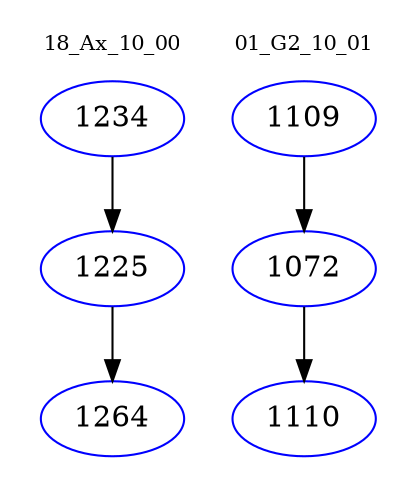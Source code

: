 digraph{
subgraph cluster_0 {
color = white
label = "18_Ax_10_00";
fontsize=10;
T0_1234 [label="1234", color="blue"]
T0_1234 -> T0_1225 [color="black"]
T0_1225 [label="1225", color="blue"]
T0_1225 -> T0_1264 [color="black"]
T0_1264 [label="1264", color="blue"]
}
subgraph cluster_1 {
color = white
label = "01_G2_10_01";
fontsize=10;
T1_1109 [label="1109", color="blue"]
T1_1109 -> T1_1072 [color="black"]
T1_1072 [label="1072", color="blue"]
T1_1072 -> T1_1110 [color="black"]
T1_1110 [label="1110", color="blue"]
}
}
